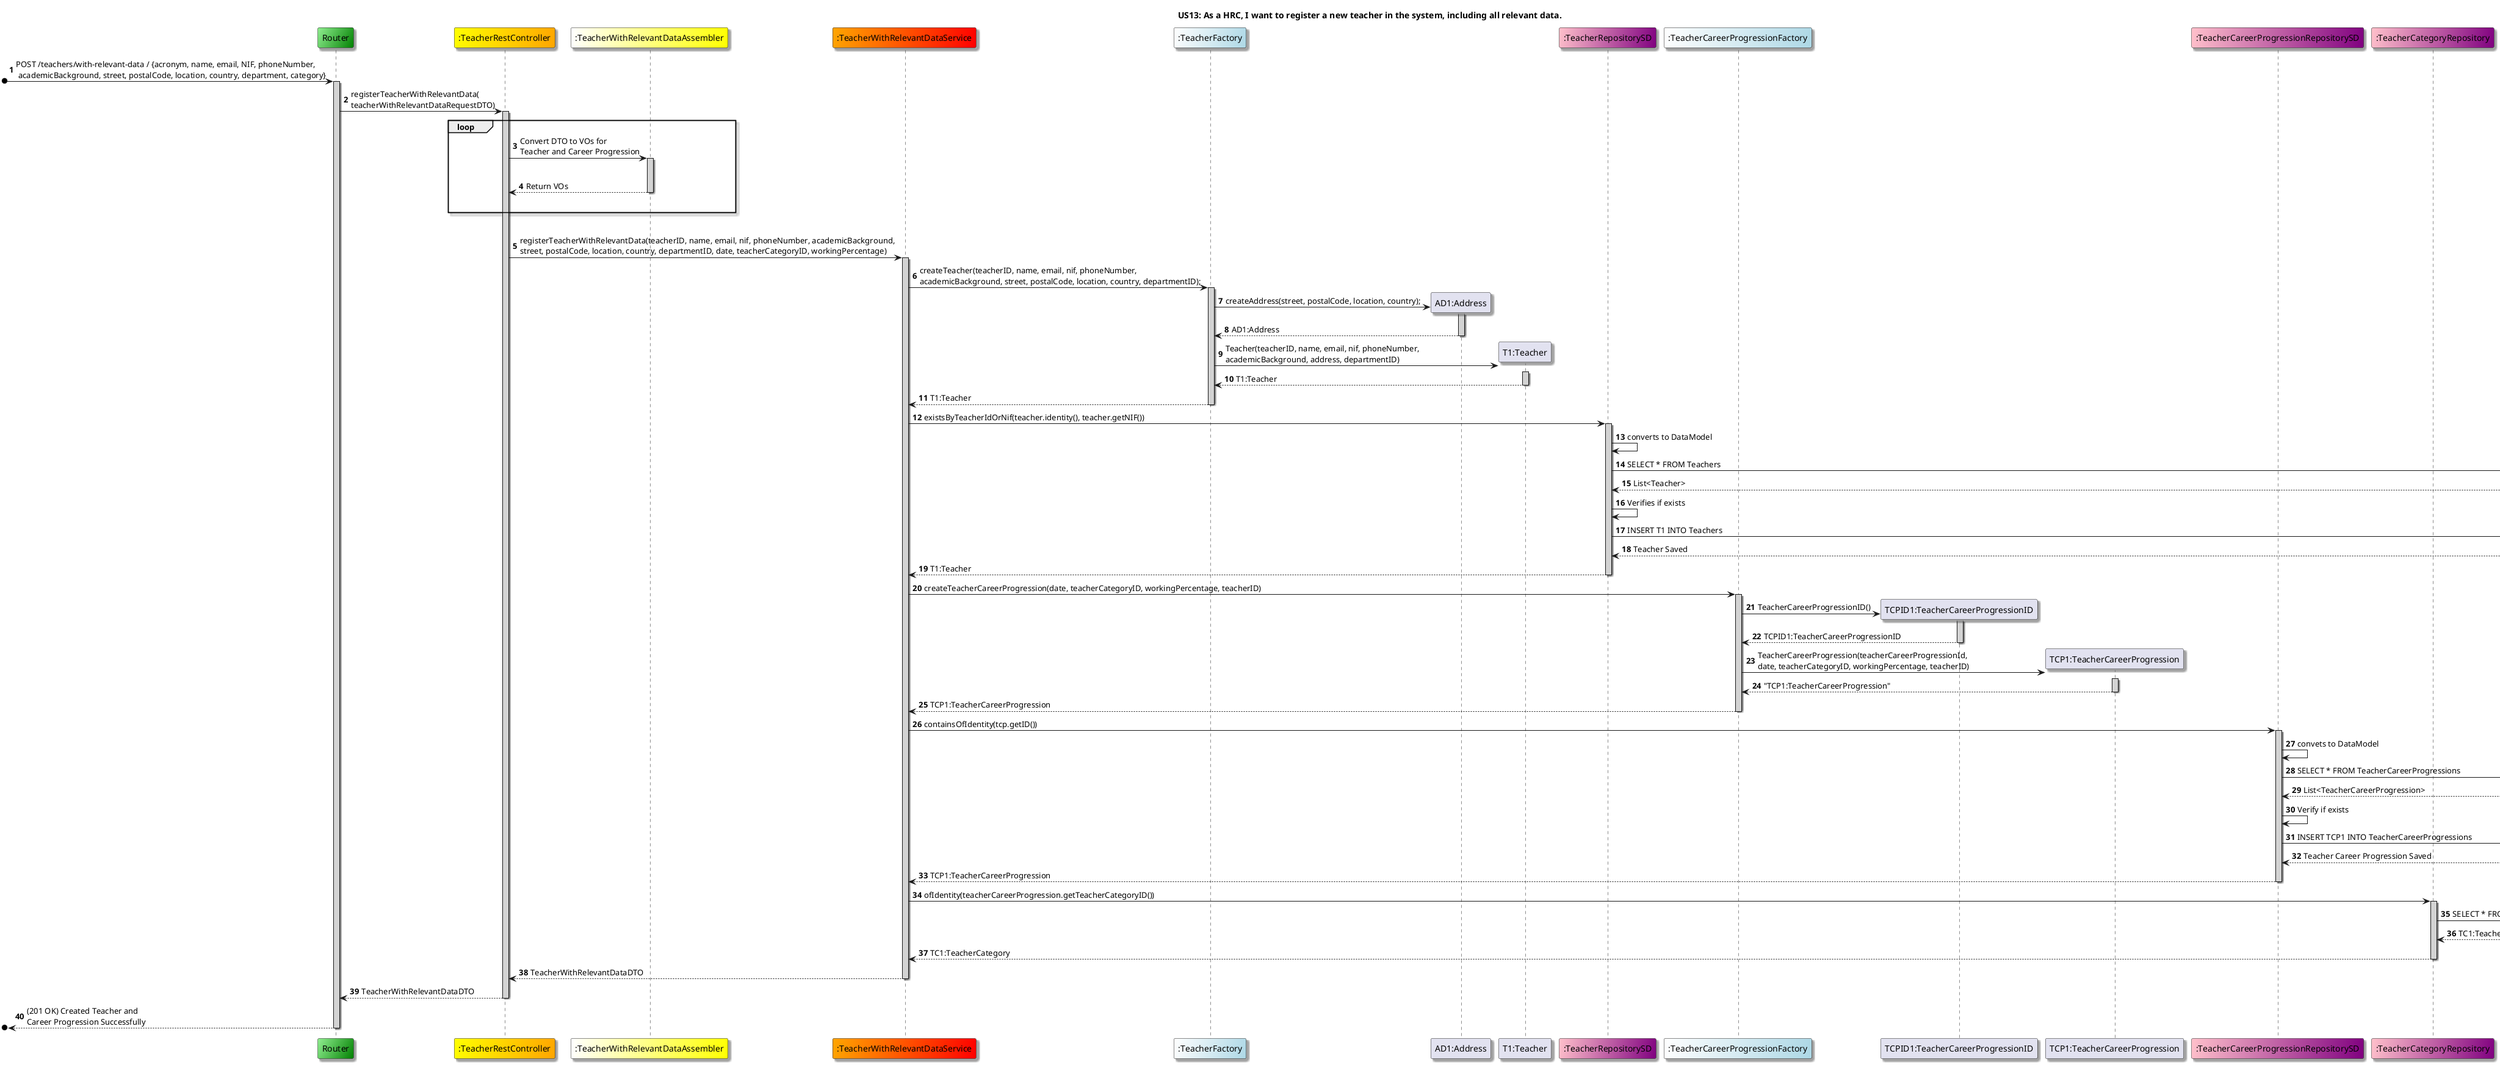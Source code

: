 @startuml

title US13: As a HRC, I want to register a new teacher in the system, including all relevant data.
autonumber
skinparam Shadowing true

participant "Router" as RO #lightgreen/green
participant ":TeacherRestController" as RC #yellow/orange
participant ":TeacherWithRelevantDataAssembler" as TA #white/yellow
participant ":TeacherWithRelevantDataService" as S #orange/red
participant ":TeacherFactory" as TF #white/lightblue
participant "AD1:Address" as AD1
participant "T1:Teacher" as T1
participant ":TeacherRepositorySD" as TR #pink/purple
participant ":TeacherCareerProgressionFactory" as TCPF #white/lightblue
participant "TCPID1:TeacherCareerProgressionID" as TCPID
participant "TCP1:TeacherCareerProgression" as TCP
participant ":TeacherCareerProgressionRepositorySD" as TCPR #pink/purple
participant ":TeacherCategoryRepository" as TCR #pink/purple

[o-> RO++ #lightgray: POST /teachers/with-relevant-data / {acronym, name, email, NIF, phoneNumber, \n academicBackground, street, postalCode, location, country, department, category}
RO -> RC++ #lightgray: registerTeacherWithRelevantData(\nteacherWithRelevantDataRequestDTO)

loop
RC -> TA ++ #lightgray: Convert DTO to VOs for\nTeacher and Career Progression
|||
TA --> RC --: Return VOs
|||
end loop
|||

RC -> S++ #lightgray: registerTeacherWithRelevantData(teacherID, name, email, nif, phoneNumber, academicBackground,\nstreet, postalCode, location, country, departmentID, date, teacherCategoryID, workingPercentage)
S -> TF ++ #lightgray: createTeacher(teacherID, name, email, nif, phoneNumber,\nacademicBackground, street, postalCode, location, country, departmentID);

TF -> AD1 **: createAddress(street, postalCode, location, country);
activate AD1  #lightgray
AD1 --> TF --: AD1:Address

TF -> T1 **: Teacher(teacherID, name, email, nif, phoneNumber,\nacademicBackground, address, departmentID)
activate T1 #lightgray
T1 --> TF --: T1:Teacher
TF --> S --: T1:Teacher
S -> TR ++ #lightgray: existsByTeacherIdOrNif(teacher.identity(), teacher.getNIF())
TR -> TR: converts to DataModel
TR ->o]: SELECT * FROM Teachers
TR <--o] : List<Teacher>
TR -> TR: Verifies if exists
TR ->o]: INSERT T1 INTO Teachers
TR <--o]: Teacher Saved
TR --> S --: T1:Teacher

S -> TCPF ++ #lightgray: createTeacherCareerProgression(date, teacherCategoryID, workingPercentage, teacherID)
TCPF -> TCPID **: TeacherCareerProgressionID()
activate TCPID #lightgray
TCPID --> TCPF --: TCPID1:TeacherCareerProgressionID
TCPF -> TCP **: TeacherCareerProgression(teacherCareerProgressionId,\ndate, teacherCategoryID, workingPercentage, teacherID)
activate TCP #lightgray
TCP --> TCPF --: "TCP1:TeacherCareerProgression"
TCPF --> S --: TCP1:TeacherCareerProgression
S -> TCPR ++ #lightgray: containsOfIdentity(tcp.getID())
TCPR -> TCPR: convets to DataModel
TCPR ->o]: SELECT * FROM TeacherCareerProgressions
TCPR <--o]: List<TeacherCareerProgression>
TCPR -> TCPR: Verify if exists
TCPR ->o]: INSERT TCP1 INTO TeacherCareerProgressions
TCPR <--o] : Teacher Career Progression Saved
TCPR --> S --: TCP1:TeacherCareerProgression
S -> TCR ++ #lightgray: ofIdentity(teacherCareerProgression.getTeacherCategoryID())
TCR ->o]: SELECT * FROM TeacherCategories WHERE TeacherCategoryID = 'TCPID1'
TCR <--o] : TC1:TeacherCategory
TCR --> S --: TC1:TeacherCategory
S --> RC --: TeacherWithRelevantDataDTO
RC --> RO --: TeacherWithRelevantDataDTO

[o<-- RO --: (201 OK) Created Teacher and\nCareer Progression Successfully\t

@enduml

